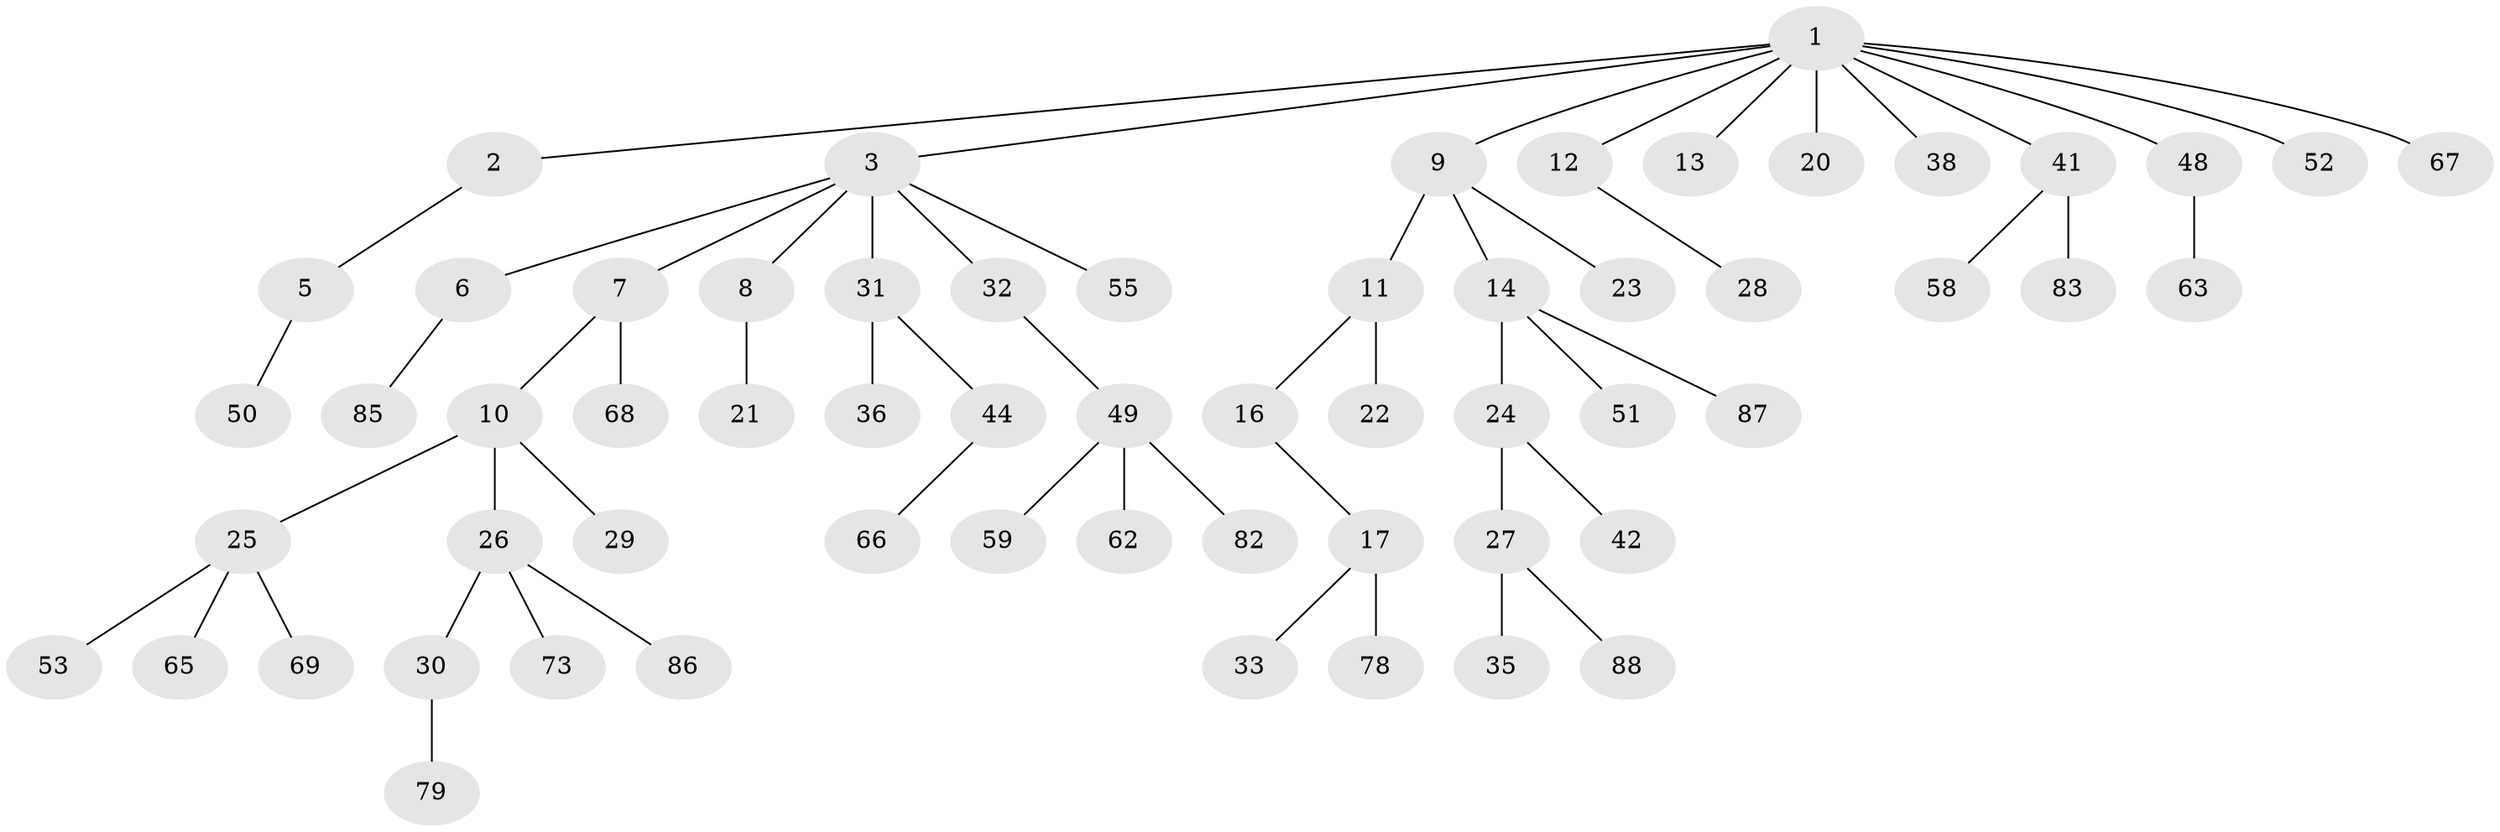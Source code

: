 // original degree distribution, {6: 0.022727272727272728, 2: 0.19318181818181818, 7: 0.011363636363636364, 3: 0.11363636363636363, 4: 0.07954545454545454, 5: 0.03409090909090909, 1: 0.5454545454545454}
// Generated by graph-tools (version 1.1) at 2025/11/02/27/25 16:11:26]
// undirected, 60 vertices, 59 edges
graph export_dot {
graph [start="1"]
  node [color=gray90,style=filled];
  1 [super="+4"];
  2;
  3 [super="+15"];
  5 [super="+18"];
  6 [super="+77"];
  7 [super="+19"];
  8;
  9 [super="+45"];
  10;
  11 [super="+39"];
  12;
  13;
  14 [super="+64"];
  16 [super="+76"];
  17 [super="+56"];
  20;
  21 [super="+71"];
  22 [super="+54"];
  23;
  24;
  25 [super="+43"];
  26 [super="+57"];
  27 [super="+40"];
  28 [super="+37"];
  29;
  30 [super="+70"];
  31 [super="+34"];
  32;
  33;
  35 [super="+46"];
  36;
  38;
  41 [super="+61"];
  42 [super="+80"];
  44 [super="+47"];
  48 [super="+74"];
  49 [super="+72"];
  50;
  51 [super="+84"];
  52;
  53 [super="+60"];
  55;
  58 [super="+75"];
  59;
  62;
  63;
  65;
  66;
  67;
  68;
  69;
  73;
  78 [super="+81"];
  79;
  82;
  83;
  85;
  86;
  87;
  88;
  1 -- 2;
  1 -- 3;
  1 -- 9;
  1 -- 20;
  1 -- 38;
  1 -- 48;
  1 -- 67;
  1 -- 52;
  1 -- 41;
  1 -- 12;
  1 -- 13;
  2 -- 5;
  3 -- 6;
  3 -- 7;
  3 -- 8;
  3 -- 32;
  3 -- 31;
  3 -- 55;
  5 -- 50;
  6 -- 85;
  7 -- 10;
  7 -- 68;
  8 -- 21;
  9 -- 11;
  9 -- 14;
  9 -- 23;
  10 -- 25;
  10 -- 26;
  10 -- 29;
  11 -- 16;
  11 -- 22;
  12 -- 28;
  14 -- 24;
  14 -- 51;
  14 -- 87;
  16 -- 17;
  17 -- 33;
  17 -- 78;
  24 -- 27;
  24 -- 42;
  25 -- 69;
  25 -- 65;
  25 -- 53;
  26 -- 30;
  26 -- 73;
  26 -- 86;
  27 -- 35;
  27 -- 88;
  30 -- 79;
  31 -- 44;
  31 -- 36;
  32 -- 49;
  41 -- 58;
  41 -- 83;
  44 -- 66;
  48 -- 63;
  49 -- 59;
  49 -- 62;
  49 -- 82;
}
